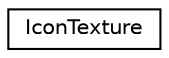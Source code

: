 digraph G
{
  edge [fontname="Helvetica",fontsize="10",labelfontname="Helvetica",labelfontsize="10"];
  node [fontname="Helvetica",fontsize="10",shape=record];
  rankdir=LR;
  Node1 [label="IconTexture",height=0.2,width=0.4,color="black", fillcolor="white", style="filled",URL="$da/d49/structIconTexture.html"];
}
